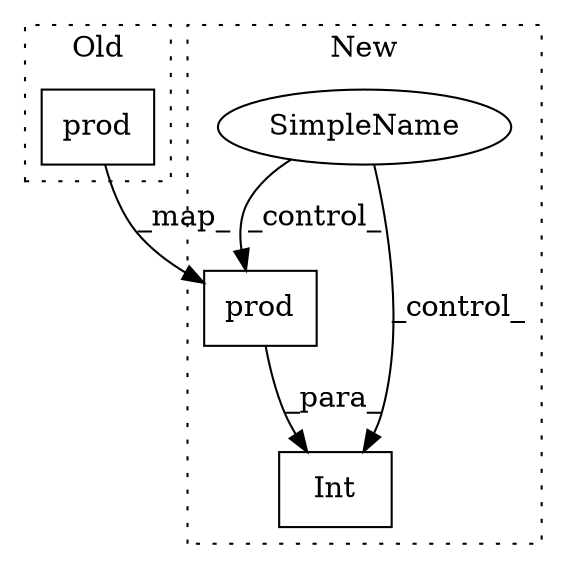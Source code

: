 digraph G {
subgraph cluster0 {
1 [label="prod" a="32" s="12045,12060" l="5,1" shape="box"];
label = "Old";
style="dotted";
}
subgraph cluster1 {
2 [label="prod" a="32" s="12108,12123" l="5,1" shape="box"];
3 [label="Int" a="32" s="12098,12124" l="4,1" shape="box"];
4 [label="SimpleName" a="42" s="" l="" shape="ellipse"];
label = "New";
style="dotted";
}
1 -> 2 [label="_map_"];
2 -> 3 [label="_para_"];
4 -> 3 [label="_control_"];
4 -> 2 [label="_control_"];
}